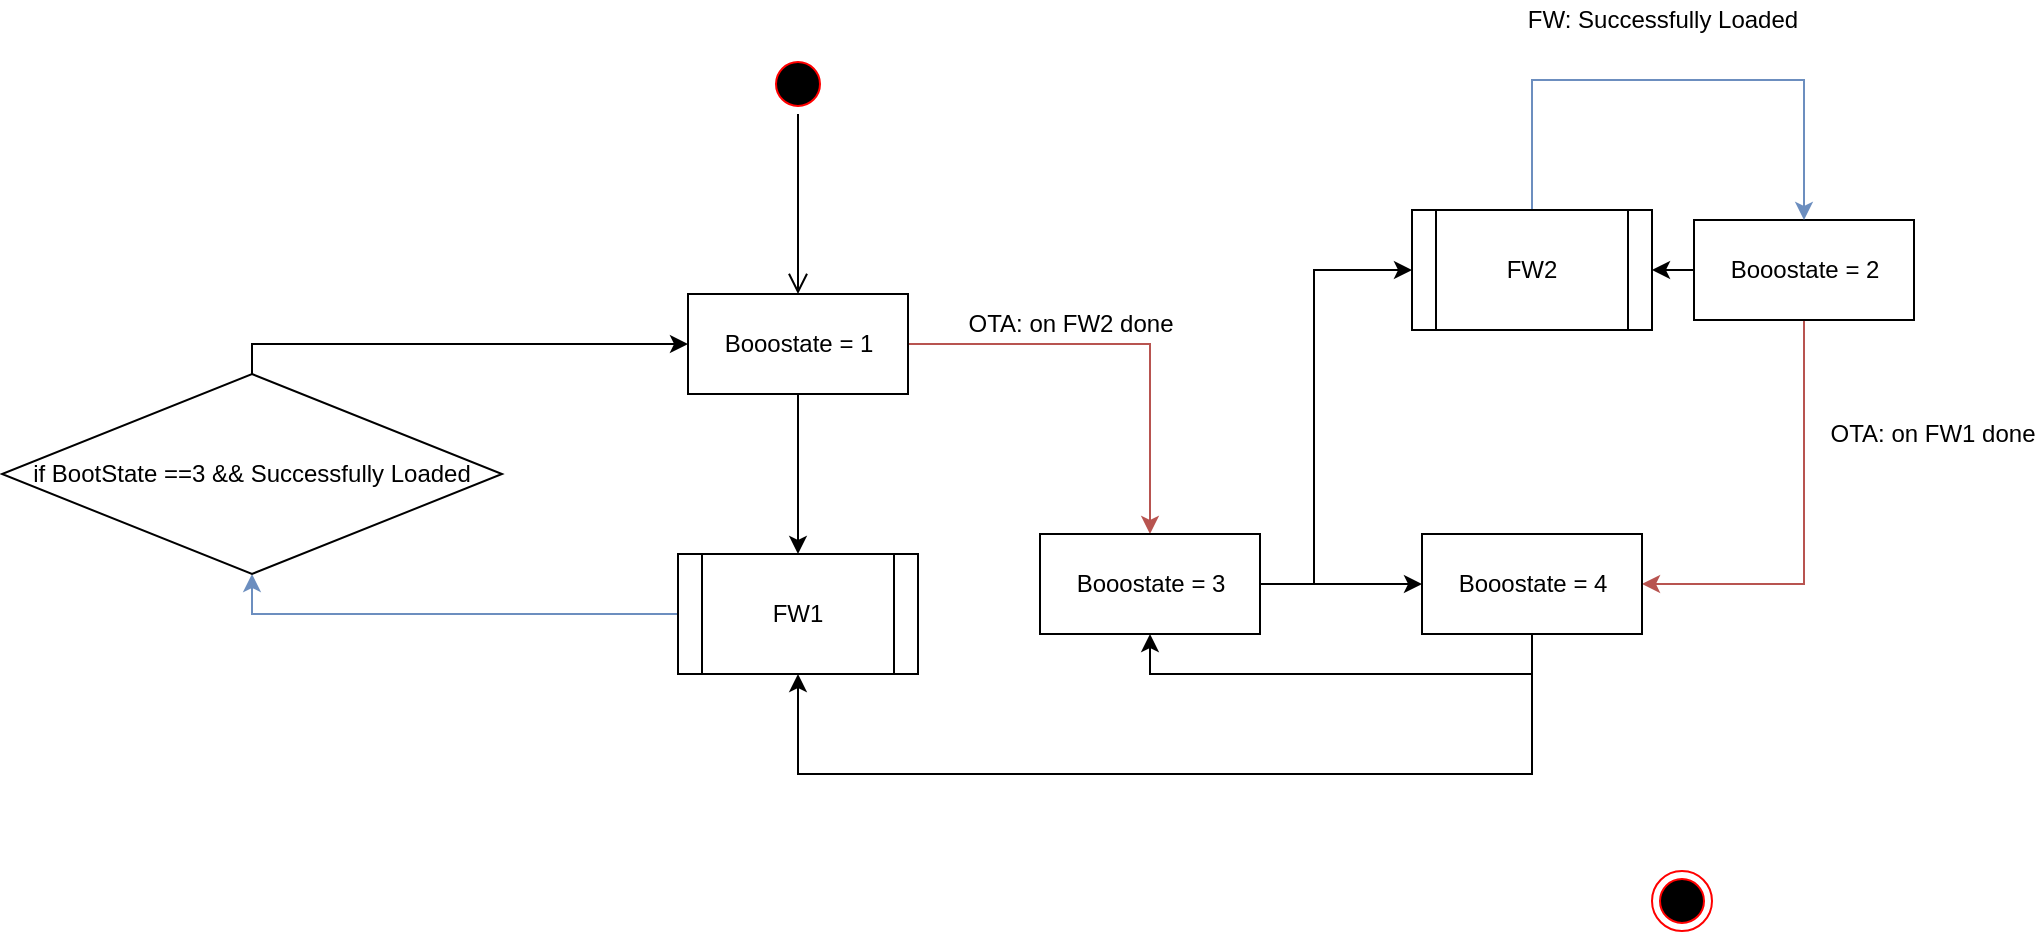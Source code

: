 <mxfile version="10.7.9" type="github"><diagram id="qoazA6n1HDRXnvZX87Lq" name="Page-1"><mxGraphModel dx="2147" dy="553" grid="1" gridSize="10" guides="1" tooltips="1" connect="1" arrows="1" fold="1" page="1" pageScale="1" pageWidth="827" pageHeight="1169" math="0" shadow="0"><root><mxCell id="0"/><mxCell id="1" parent="0"/><mxCell id="mbdCfwBP7J5fWLzmbF42-1" value="" style="ellipse;html=1;shape=startState;fillColor=#000000;strokeColor=#ff0000;" parent="1" vertex="1"><mxGeometry x="160" y="160" width="30" height="30" as="geometry"/></mxCell><mxCell id="mbdCfwBP7J5fWLzmbF42-2" value="" style="edgeStyle=orthogonalEdgeStyle;html=1;verticalAlign=bottom;endArrow=open;endSize=8;strokeColor=#000000;" parent="1" source="mbdCfwBP7J5fWLzmbF42-1" target="mbdCfwBP7J5fWLzmbF42-4" edge="1"><mxGeometry relative="1" as="geometry"><mxPoint x="175" y="250" as="targetPoint"/></mxGeometry></mxCell><mxCell id="mbdCfwBP7J5fWLzmbF42-3" value="" style="ellipse;html=1;shape=endState;fillColor=#000000;strokeColor=#ff0000;" parent="1" vertex="1"><mxGeometry x="602" y="568.5" width="30" height="30" as="geometry"/></mxCell><mxCell id="62HytFywldeC06XMQsYg-5" style="edgeStyle=orthogonalEdgeStyle;rounded=0;orthogonalLoop=1;jettySize=auto;html=1;fillColor=#f8cecc;strokeColor=#b85450;" parent="1" source="mbdCfwBP7J5fWLzmbF42-4" target="mbdCfwBP7J5fWLzmbF42-6" edge="1"><mxGeometry relative="1" as="geometry"/></mxCell><mxCell id="62HytFywldeC06XMQsYg-25" style="edgeStyle=orthogonalEdgeStyle;rounded=0;orthogonalLoop=1;jettySize=auto;html=1;" parent="1" source="mbdCfwBP7J5fWLzmbF42-4" target="62HytFywldeC06XMQsYg-24" edge="1"><mxGeometry relative="1" as="geometry"/></mxCell><mxCell id="mbdCfwBP7J5fWLzmbF42-4" value="Booostate = 1" style="html=1;" parent="1" vertex="1"><mxGeometry x="120" y="280" width="110" height="50" as="geometry"/></mxCell><mxCell id="62HytFywldeC06XMQsYg-15" style="edgeStyle=orthogonalEdgeStyle;rounded=0;orthogonalLoop=1;jettySize=auto;html=1;fillColor=#f8cecc;strokeColor=#b85450;entryX=1;entryY=0.5;entryDx=0;entryDy=0;" parent="1" source="mbdCfwBP7J5fWLzmbF42-5" target="mbdCfwBP7J5fWLzmbF42-7" edge="1"><mxGeometry relative="1" as="geometry"><Array as="points"><mxPoint x="678" y="425"/></Array></mxGeometry></mxCell><mxCell id="62HytFywldeC06XMQsYg-23" style="edgeStyle=orthogonalEdgeStyle;rounded=0;orthogonalLoop=1;jettySize=auto;html=1;" parent="1" source="mbdCfwBP7J5fWLzmbF42-5" target="62HytFywldeC06XMQsYg-21" edge="1"><mxGeometry relative="1" as="geometry"/></mxCell><mxCell id="mbdCfwBP7J5fWLzmbF42-5" value="Booostate = 2" style="html=1;" parent="1" vertex="1"><mxGeometry x="623" y="243" width="110" height="50" as="geometry"/></mxCell><mxCell id="62HytFywldeC06XMQsYg-1" style="edgeStyle=orthogonalEdgeStyle;rounded=0;orthogonalLoop=1;jettySize=auto;html=1;" parent="1" source="mbdCfwBP7J5fWLzmbF42-6" target="mbdCfwBP7J5fWLzmbF42-7" edge="1"><mxGeometry relative="1" as="geometry"/></mxCell><mxCell id="62HytFywldeC06XMQsYg-2" style="edgeStyle=orthogonalEdgeStyle;rounded=0;orthogonalLoop=1;jettySize=auto;html=1;strokeColor=#6c8ebf;fillColor=#dae8fc;exitX=0;exitY=0.5;exitDx=0;exitDy=0;entryX=0.5;entryY=1;entryDx=0;entryDy=0;" parent="1" source="62HytFywldeC06XMQsYg-24" target="IxWiFB9iUHY_qDYgLYJH-6" edge="1"><mxGeometry relative="1" as="geometry"><Array as="points"><mxPoint x="-98" y="440"/></Array><mxPoint x="-145" y="420" as="targetPoint"/></mxGeometry></mxCell><mxCell id="62HytFywldeC06XMQsYg-28" style="edgeStyle=orthogonalEdgeStyle;rounded=0;orthogonalLoop=1;jettySize=auto;html=1;exitX=1;exitY=0.5;exitDx=0;exitDy=0;entryX=0;entryY=0.5;entryDx=0;entryDy=0;" parent="1" source="mbdCfwBP7J5fWLzmbF42-6" target="62HytFywldeC06XMQsYg-21" edge="1"><mxGeometry relative="1" as="geometry"><Array as="points"><mxPoint x="433" y="425"/><mxPoint x="433" y="268"/></Array><mxPoint x="482" y="225" as="targetPoint"/></mxGeometry></mxCell><mxCell id="mbdCfwBP7J5fWLzmbF42-6" value="Booostate = 3" style="html=1;" parent="1" vertex="1"><mxGeometry x="296" y="400" width="110" height="50" as="geometry"/></mxCell><mxCell id="62HytFywldeC06XMQsYg-3" style="edgeStyle=orthogonalEdgeStyle;rounded=0;orthogonalLoop=1;jettySize=auto;html=1;entryX=0.5;entryY=1;entryDx=0;entryDy=0;" parent="1" source="mbdCfwBP7J5fWLzmbF42-7" target="mbdCfwBP7J5fWLzmbF42-6" edge="1"><mxGeometry relative="1" as="geometry"><Array as="points"><mxPoint x="542" y="470"/><mxPoint x="351" y="470"/></Array></mxGeometry></mxCell><mxCell id="62HytFywldeC06XMQsYg-4" style="edgeStyle=orthogonalEdgeStyle;rounded=0;orthogonalLoop=1;jettySize=auto;html=1;exitX=0.5;exitY=0;exitDx=0;exitDy=0;entryX=0.5;entryY=0;entryDx=0;entryDy=0;fillColor=#dae8fc;strokeColor=#6c8ebf;" parent="1" source="62HytFywldeC06XMQsYg-21" target="mbdCfwBP7J5fWLzmbF42-5" edge="1"><mxGeometry relative="1" as="geometry"><Array as="points"><mxPoint x="542" y="173"/><mxPoint x="678" y="173"/></Array></mxGeometry></mxCell><mxCell id="62HytFywldeC06XMQsYg-27" style="edgeStyle=orthogonalEdgeStyle;rounded=0;orthogonalLoop=1;jettySize=auto;html=1;exitX=0.5;exitY=1;exitDx=0;exitDy=0;entryX=0.5;entryY=1;entryDx=0;entryDy=0;" parent="1" source="mbdCfwBP7J5fWLzmbF42-7" target="62HytFywldeC06XMQsYg-24" edge="1"><mxGeometry relative="1" as="geometry"><Array as="points"><mxPoint x="542" y="520"/><mxPoint x="175" y="520"/></Array></mxGeometry></mxCell><mxCell id="mbdCfwBP7J5fWLzmbF42-7" value="Booostate = 4" style="html=1;" parent="1" vertex="1"><mxGeometry x="487" y="400" width="110" height="50" as="geometry"/></mxCell><mxCell id="62HytFywldeC06XMQsYg-14" value="OTA: on FW2 done" style="text;html=1;strokeColor=none;fillColor=none;align=center;verticalAlign=middle;whiteSpace=wrap;rounded=0;" parent="1" vertex="1"><mxGeometry x="258.5" y="285" width="105" height="20" as="geometry"/></mxCell><mxCell id="62HytFywldeC06XMQsYg-16" value="OTA: on FW1 done" style="text;html=1;strokeColor=none;fillColor=none;align=center;verticalAlign=middle;whiteSpace=wrap;rounded=0;" parent="1" vertex="1"><mxGeometry x="690" y="340" width="105" height="20" as="geometry"/></mxCell><mxCell id="62HytFywldeC06XMQsYg-20" value="FW: Successfully Loaded" style="text;html=1;strokeColor=none;fillColor=none;align=center;verticalAlign=middle;whiteSpace=wrap;rounded=0;" parent="1" vertex="1"><mxGeometry x="530" y="133.167" width="155" height="20" as="geometry"/></mxCell><mxCell id="62HytFywldeC06XMQsYg-21" value="FW2" style="shape=process;whiteSpace=wrap;html=1;backgroundOutline=1;" parent="1" vertex="1"><mxGeometry x="482" y="238" width="120" height="60" as="geometry"/></mxCell><mxCell id="62HytFywldeC06XMQsYg-24" value="FW1" style="shape=process;whiteSpace=wrap;html=1;backgroundOutline=1;" parent="1" vertex="1"><mxGeometry x="115" y="410" width="120" height="60" as="geometry"/></mxCell><mxCell id="IxWiFB9iUHY_qDYgLYJH-7" style="edgeStyle=orthogonalEdgeStyle;rounded=0;orthogonalLoop=1;jettySize=auto;html=1;exitX=0.5;exitY=0;exitDx=0;exitDy=0;entryX=0;entryY=0.5;entryDx=0;entryDy=0;" edge="1" parent="1" source="IxWiFB9iUHY_qDYgLYJH-6" target="mbdCfwBP7J5fWLzmbF42-4"><mxGeometry relative="1" as="geometry"><Array as="points"><mxPoint x="-98" y="305"/></Array></mxGeometry></mxCell><mxCell id="IxWiFB9iUHY_qDYgLYJH-6" value="if BootState ==3 &amp;amp;&amp;amp; Successfully Loaded" style="rhombus;whiteSpace=wrap;html=1;" vertex="1" parent="1"><mxGeometry x="-223" y="320" width="250" height="100" as="geometry"/></mxCell></root></mxGraphModel></diagram></mxfile>